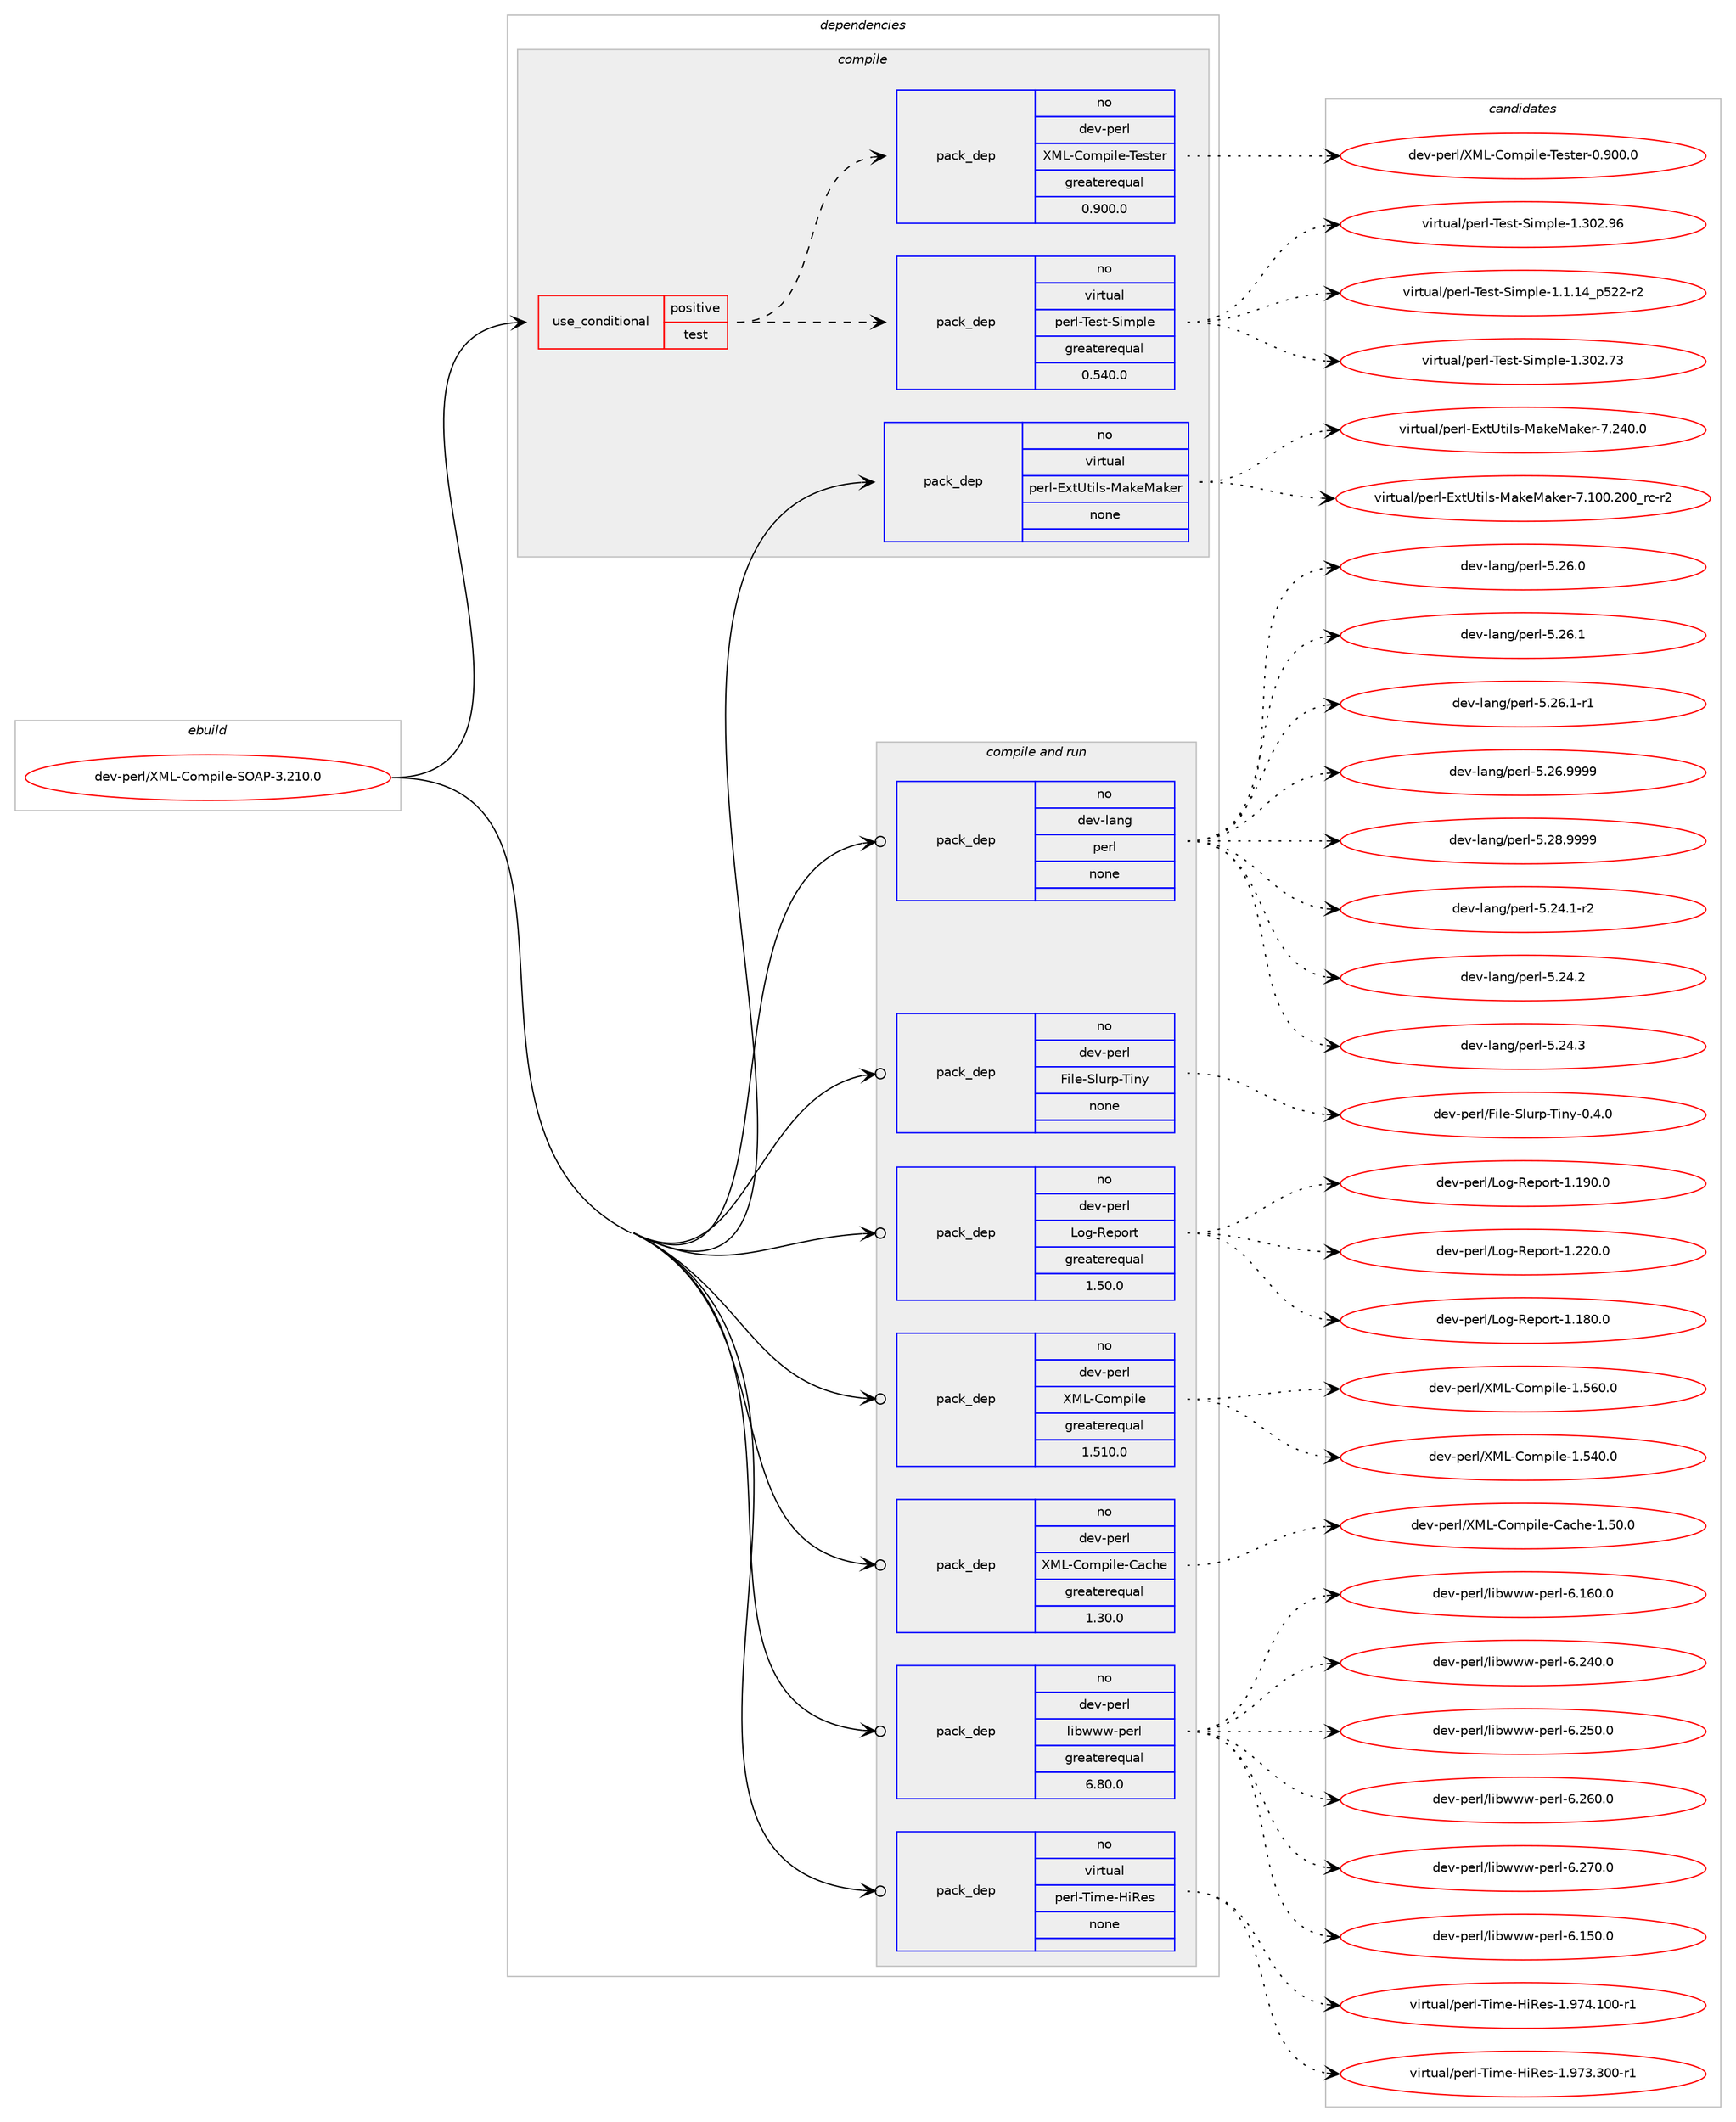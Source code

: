 digraph prolog {

# *************
# Graph options
# *************

newrank=true;
concentrate=true;
compound=true;
graph [rankdir=LR,fontname=Helvetica,fontsize=10,ranksep=1.5];#, ranksep=2.5, nodesep=0.2];
edge  [arrowhead=vee];
node  [fontname=Helvetica,fontsize=10];

# **********
# The ebuild
# **********

subgraph cluster_leftcol {
color=gray;
rank=same;
label=<<i>ebuild</i>>;
id [label="dev-perl/XML-Compile-SOAP-3.210.0", color=red, width=4, href="../dev-perl/XML-Compile-SOAP-3.210.0.svg"];
}

# ****************
# The dependencies
# ****************

subgraph cluster_midcol {
color=gray;
label=<<i>dependencies</i>>;
subgraph cluster_compile {
fillcolor="#eeeeee";
style=filled;
label=<<i>compile</i>>;
subgraph cond28240 {
dependency140741 [label=<<TABLE BORDER="0" CELLBORDER="1" CELLSPACING="0" CELLPADDING="4"><TR><TD ROWSPAN="3" CELLPADDING="10">use_conditional</TD></TR><TR><TD>positive</TD></TR><TR><TD>test</TD></TR></TABLE>>, shape=none, color=red];
subgraph pack108805 {
dependency140742 [label=<<TABLE BORDER="0" CELLBORDER="1" CELLSPACING="0" CELLPADDING="4" WIDTH="220"><TR><TD ROWSPAN="6" CELLPADDING="30">pack_dep</TD></TR><TR><TD WIDTH="110">no</TD></TR><TR><TD>virtual</TD></TR><TR><TD>perl-Test-Simple</TD></TR><TR><TD>greaterequal</TD></TR><TR><TD>0.540.0</TD></TR></TABLE>>, shape=none, color=blue];
}
dependency140741:e -> dependency140742:w [weight=20,style="dashed",arrowhead="vee"];
subgraph pack108806 {
dependency140743 [label=<<TABLE BORDER="0" CELLBORDER="1" CELLSPACING="0" CELLPADDING="4" WIDTH="220"><TR><TD ROWSPAN="6" CELLPADDING="30">pack_dep</TD></TR><TR><TD WIDTH="110">no</TD></TR><TR><TD>dev-perl</TD></TR><TR><TD>XML-Compile-Tester</TD></TR><TR><TD>greaterequal</TD></TR><TR><TD>0.900.0</TD></TR></TABLE>>, shape=none, color=blue];
}
dependency140741:e -> dependency140743:w [weight=20,style="dashed",arrowhead="vee"];
}
id:e -> dependency140741:w [weight=20,style="solid",arrowhead="vee"];
subgraph pack108807 {
dependency140744 [label=<<TABLE BORDER="0" CELLBORDER="1" CELLSPACING="0" CELLPADDING="4" WIDTH="220"><TR><TD ROWSPAN="6" CELLPADDING="30">pack_dep</TD></TR><TR><TD WIDTH="110">no</TD></TR><TR><TD>virtual</TD></TR><TR><TD>perl-ExtUtils-MakeMaker</TD></TR><TR><TD>none</TD></TR><TR><TD></TD></TR></TABLE>>, shape=none, color=blue];
}
id:e -> dependency140744:w [weight=20,style="solid",arrowhead="vee"];
}
subgraph cluster_compileandrun {
fillcolor="#eeeeee";
style=filled;
label=<<i>compile and run</i>>;
subgraph pack108808 {
dependency140745 [label=<<TABLE BORDER="0" CELLBORDER="1" CELLSPACING="0" CELLPADDING="4" WIDTH="220"><TR><TD ROWSPAN="6" CELLPADDING="30">pack_dep</TD></TR><TR><TD WIDTH="110">no</TD></TR><TR><TD>dev-lang</TD></TR><TR><TD>perl</TD></TR><TR><TD>none</TD></TR><TR><TD></TD></TR></TABLE>>, shape=none, color=blue];
}
id:e -> dependency140745:w [weight=20,style="solid",arrowhead="odotvee"];
subgraph pack108809 {
dependency140746 [label=<<TABLE BORDER="0" CELLBORDER="1" CELLSPACING="0" CELLPADDING="4" WIDTH="220"><TR><TD ROWSPAN="6" CELLPADDING="30">pack_dep</TD></TR><TR><TD WIDTH="110">no</TD></TR><TR><TD>dev-perl</TD></TR><TR><TD>File-Slurp-Tiny</TD></TR><TR><TD>none</TD></TR><TR><TD></TD></TR></TABLE>>, shape=none, color=blue];
}
id:e -> dependency140746:w [weight=20,style="solid",arrowhead="odotvee"];
subgraph pack108810 {
dependency140747 [label=<<TABLE BORDER="0" CELLBORDER="1" CELLSPACING="0" CELLPADDING="4" WIDTH="220"><TR><TD ROWSPAN="6" CELLPADDING="30">pack_dep</TD></TR><TR><TD WIDTH="110">no</TD></TR><TR><TD>dev-perl</TD></TR><TR><TD>Log-Report</TD></TR><TR><TD>greaterequal</TD></TR><TR><TD>1.50.0</TD></TR></TABLE>>, shape=none, color=blue];
}
id:e -> dependency140747:w [weight=20,style="solid",arrowhead="odotvee"];
subgraph pack108811 {
dependency140748 [label=<<TABLE BORDER="0" CELLBORDER="1" CELLSPACING="0" CELLPADDING="4" WIDTH="220"><TR><TD ROWSPAN="6" CELLPADDING="30">pack_dep</TD></TR><TR><TD WIDTH="110">no</TD></TR><TR><TD>dev-perl</TD></TR><TR><TD>XML-Compile</TD></TR><TR><TD>greaterequal</TD></TR><TR><TD>1.510.0</TD></TR></TABLE>>, shape=none, color=blue];
}
id:e -> dependency140748:w [weight=20,style="solid",arrowhead="odotvee"];
subgraph pack108812 {
dependency140749 [label=<<TABLE BORDER="0" CELLBORDER="1" CELLSPACING="0" CELLPADDING="4" WIDTH="220"><TR><TD ROWSPAN="6" CELLPADDING="30">pack_dep</TD></TR><TR><TD WIDTH="110">no</TD></TR><TR><TD>dev-perl</TD></TR><TR><TD>XML-Compile-Cache</TD></TR><TR><TD>greaterequal</TD></TR><TR><TD>1.30.0</TD></TR></TABLE>>, shape=none, color=blue];
}
id:e -> dependency140749:w [weight=20,style="solid",arrowhead="odotvee"];
subgraph pack108813 {
dependency140750 [label=<<TABLE BORDER="0" CELLBORDER="1" CELLSPACING="0" CELLPADDING="4" WIDTH="220"><TR><TD ROWSPAN="6" CELLPADDING="30">pack_dep</TD></TR><TR><TD WIDTH="110">no</TD></TR><TR><TD>dev-perl</TD></TR><TR><TD>libwww-perl</TD></TR><TR><TD>greaterequal</TD></TR><TR><TD>6.80.0</TD></TR></TABLE>>, shape=none, color=blue];
}
id:e -> dependency140750:w [weight=20,style="solid",arrowhead="odotvee"];
subgraph pack108814 {
dependency140751 [label=<<TABLE BORDER="0" CELLBORDER="1" CELLSPACING="0" CELLPADDING="4" WIDTH="220"><TR><TD ROWSPAN="6" CELLPADDING="30">pack_dep</TD></TR><TR><TD WIDTH="110">no</TD></TR><TR><TD>virtual</TD></TR><TR><TD>perl-Time-HiRes</TD></TR><TR><TD>none</TD></TR><TR><TD></TD></TR></TABLE>>, shape=none, color=blue];
}
id:e -> dependency140751:w [weight=20,style="solid",arrowhead="odotvee"];
}
subgraph cluster_run {
fillcolor="#eeeeee";
style=filled;
label=<<i>run</i>>;
}
}

# **************
# The candidates
# **************

subgraph cluster_choices {
rank=same;
color=gray;
label=<<i>candidates</i>>;

subgraph choice108805 {
color=black;
nodesep=1;
choice11810511411611797108471121011141084584101115116458310510911210810145494649464952951125350504511450 [label="virtual/perl-Test-Simple-1.1.14_p522-r2", color=red, width=4,href="../virtual/perl-Test-Simple-1.1.14_p522-r2.svg"];
choice118105114116117971084711210111410845841011151164583105109112108101454946514850465551 [label="virtual/perl-Test-Simple-1.302.73", color=red, width=4,href="../virtual/perl-Test-Simple-1.302.73.svg"];
choice118105114116117971084711210111410845841011151164583105109112108101454946514850465754 [label="virtual/perl-Test-Simple-1.302.96", color=red, width=4,href="../virtual/perl-Test-Simple-1.302.96.svg"];
dependency140742:e -> choice11810511411611797108471121011141084584101115116458310510911210810145494649464952951125350504511450:w [style=dotted,weight="100"];
dependency140742:e -> choice118105114116117971084711210111410845841011151164583105109112108101454946514850465551:w [style=dotted,weight="100"];
dependency140742:e -> choice118105114116117971084711210111410845841011151164583105109112108101454946514850465754:w [style=dotted,weight="100"];
}
subgraph choice108806 {
color=black;
nodesep=1;
choice1001011184511210111410847887776456711110911210510810145841011151161011144548465748484648 [label="dev-perl/XML-Compile-Tester-0.900.0", color=red, width=4,href="../dev-perl/XML-Compile-Tester-0.900.0.svg"];
dependency140743:e -> choice1001011184511210111410847887776456711110911210510810145841011151161011144548465748484648:w [style=dotted,weight="100"];
}
subgraph choice108807 {
color=black;
nodesep=1;
choice118105114116117971084711210111410845691201168511610510811545779710710177971071011144555464948484650484895114994511450 [label="virtual/perl-ExtUtils-MakeMaker-7.100.200_rc-r2", color=red, width=4,href="../virtual/perl-ExtUtils-MakeMaker-7.100.200_rc-r2.svg"];
choice118105114116117971084711210111410845691201168511610510811545779710710177971071011144555465052484648 [label="virtual/perl-ExtUtils-MakeMaker-7.240.0", color=red, width=4,href="../virtual/perl-ExtUtils-MakeMaker-7.240.0.svg"];
dependency140744:e -> choice118105114116117971084711210111410845691201168511610510811545779710710177971071011144555464948484650484895114994511450:w [style=dotted,weight="100"];
dependency140744:e -> choice118105114116117971084711210111410845691201168511610510811545779710710177971071011144555465052484648:w [style=dotted,weight="100"];
}
subgraph choice108808 {
color=black;
nodesep=1;
choice100101118451089711010347112101114108455346505246494511450 [label="dev-lang/perl-5.24.1-r2", color=red, width=4,href="../dev-lang/perl-5.24.1-r2.svg"];
choice10010111845108971101034711210111410845534650524650 [label="dev-lang/perl-5.24.2", color=red, width=4,href="../dev-lang/perl-5.24.2.svg"];
choice10010111845108971101034711210111410845534650524651 [label="dev-lang/perl-5.24.3", color=red, width=4,href="../dev-lang/perl-5.24.3.svg"];
choice10010111845108971101034711210111410845534650544648 [label="dev-lang/perl-5.26.0", color=red, width=4,href="../dev-lang/perl-5.26.0.svg"];
choice10010111845108971101034711210111410845534650544649 [label="dev-lang/perl-5.26.1", color=red, width=4,href="../dev-lang/perl-5.26.1.svg"];
choice100101118451089711010347112101114108455346505446494511449 [label="dev-lang/perl-5.26.1-r1", color=red, width=4,href="../dev-lang/perl-5.26.1-r1.svg"];
choice10010111845108971101034711210111410845534650544657575757 [label="dev-lang/perl-5.26.9999", color=red, width=4,href="../dev-lang/perl-5.26.9999.svg"];
choice10010111845108971101034711210111410845534650564657575757 [label="dev-lang/perl-5.28.9999", color=red, width=4,href="../dev-lang/perl-5.28.9999.svg"];
dependency140745:e -> choice100101118451089711010347112101114108455346505246494511450:w [style=dotted,weight="100"];
dependency140745:e -> choice10010111845108971101034711210111410845534650524650:w [style=dotted,weight="100"];
dependency140745:e -> choice10010111845108971101034711210111410845534650524651:w [style=dotted,weight="100"];
dependency140745:e -> choice10010111845108971101034711210111410845534650544648:w [style=dotted,weight="100"];
dependency140745:e -> choice10010111845108971101034711210111410845534650544649:w [style=dotted,weight="100"];
dependency140745:e -> choice100101118451089711010347112101114108455346505446494511449:w [style=dotted,weight="100"];
dependency140745:e -> choice10010111845108971101034711210111410845534650544657575757:w [style=dotted,weight="100"];
dependency140745:e -> choice10010111845108971101034711210111410845534650564657575757:w [style=dotted,weight="100"];
}
subgraph choice108809 {
color=black;
nodesep=1;
choice10010111845112101114108477010510810145831081171141124584105110121454846524648 [label="dev-perl/File-Slurp-Tiny-0.4.0", color=red, width=4,href="../dev-perl/File-Slurp-Tiny-0.4.0.svg"];
dependency140746:e -> choice10010111845112101114108477010510810145831081171141124584105110121454846524648:w [style=dotted,weight="100"];
}
subgraph choice108810 {
color=black;
nodesep=1;
choice10010111845112101114108477611110345821011121111141164549464956484648 [label="dev-perl/Log-Report-1.180.0", color=red, width=4,href="../dev-perl/Log-Report-1.180.0.svg"];
choice10010111845112101114108477611110345821011121111141164549464957484648 [label="dev-perl/Log-Report-1.190.0", color=red, width=4,href="../dev-perl/Log-Report-1.190.0.svg"];
choice10010111845112101114108477611110345821011121111141164549465050484648 [label="dev-perl/Log-Report-1.220.0", color=red, width=4,href="../dev-perl/Log-Report-1.220.0.svg"];
dependency140747:e -> choice10010111845112101114108477611110345821011121111141164549464956484648:w [style=dotted,weight="100"];
dependency140747:e -> choice10010111845112101114108477611110345821011121111141164549464957484648:w [style=dotted,weight="100"];
dependency140747:e -> choice10010111845112101114108477611110345821011121111141164549465050484648:w [style=dotted,weight="100"];
}
subgraph choice108811 {
color=black;
nodesep=1;
choice100101118451121011141084788777645671111091121051081014549465352484648 [label="dev-perl/XML-Compile-1.540.0", color=red, width=4,href="../dev-perl/XML-Compile-1.540.0.svg"];
choice100101118451121011141084788777645671111091121051081014549465354484648 [label="dev-perl/XML-Compile-1.560.0", color=red, width=4,href="../dev-perl/XML-Compile-1.560.0.svg"];
dependency140748:e -> choice100101118451121011141084788777645671111091121051081014549465352484648:w [style=dotted,weight="100"];
dependency140748:e -> choice100101118451121011141084788777645671111091121051081014549465354484648:w [style=dotted,weight="100"];
}
subgraph choice108812 {
color=black;
nodesep=1;
choice100101118451121011141084788777645671111091121051081014567979910410145494653484648 [label="dev-perl/XML-Compile-Cache-1.50.0", color=red, width=4,href="../dev-perl/XML-Compile-Cache-1.50.0.svg"];
dependency140749:e -> choice100101118451121011141084788777645671111091121051081014567979910410145494653484648:w [style=dotted,weight="100"];
}
subgraph choice108813 {
color=black;
nodesep=1;
choice100101118451121011141084710810598119119119451121011141084554464953484648 [label="dev-perl/libwww-perl-6.150.0", color=red, width=4,href="../dev-perl/libwww-perl-6.150.0.svg"];
choice100101118451121011141084710810598119119119451121011141084554464954484648 [label="dev-perl/libwww-perl-6.160.0", color=red, width=4,href="../dev-perl/libwww-perl-6.160.0.svg"];
choice100101118451121011141084710810598119119119451121011141084554465052484648 [label="dev-perl/libwww-perl-6.240.0", color=red, width=4,href="../dev-perl/libwww-perl-6.240.0.svg"];
choice100101118451121011141084710810598119119119451121011141084554465053484648 [label="dev-perl/libwww-perl-6.250.0", color=red, width=4,href="../dev-perl/libwww-perl-6.250.0.svg"];
choice100101118451121011141084710810598119119119451121011141084554465054484648 [label="dev-perl/libwww-perl-6.260.0", color=red, width=4,href="../dev-perl/libwww-perl-6.260.0.svg"];
choice100101118451121011141084710810598119119119451121011141084554465055484648 [label="dev-perl/libwww-perl-6.270.0", color=red, width=4,href="../dev-perl/libwww-perl-6.270.0.svg"];
dependency140750:e -> choice100101118451121011141084710810598119119119451121011141084554464953484648:w [style=dotted,weight="100"];
dependency140750:e -> choice100101118451121011141084710810598119119119451121011141084554464954484648:w [style=dotted,weight="100"];
dependency140750:e -> choice100101118451121011141084710810598119119119451121011141084554465052484648:w [style=dotted,weight="100"];
dependency140750:e -> choice100101118451121011141084710810598119119119451121011141084554465053484648:w [style=dotted,weight="100"];
dependency140750:e -> choice100101118451121011141084710810598119119119451121011141084554465054484648:w [style=dotted,weight="100"];
dependency140750:e -> choice100101118451121011141084710810598119119119451121011141084554465055484648:w [style=dotted,weight="100"];
}
subgraph choice108814 {
color=black;
nodesep=1;
choice11810511411611797108471121011141084584105109101457210582101115454946575551465148484511449 [label="virtual/perl-Time-HiRes-1.973.300-r1", color=red, width=4,href="../virtual/perl-Time-HiRes-1.973.300-r1.svg"];
choice11810511411611797108471121011141084584105109101457210582101115454946575552464948484511449 [label="virtual/perl-Time-HiRes-1.974.100-r1", color=red, width=4,href="../virtual/perl-Time-HiRes-1.974.100-r1.svg"];
dependency140751:e -> choice11810511411611797108471121011141084584105109101457210582101115454946575551465148484511449:w [style=dotted,weight="100"];
dependency140751:e -> choice11810511411611797108471121011141084584105109101457210582101115454946575552464948484511449:w [style=dotted,weight="100"];
}
}

}
